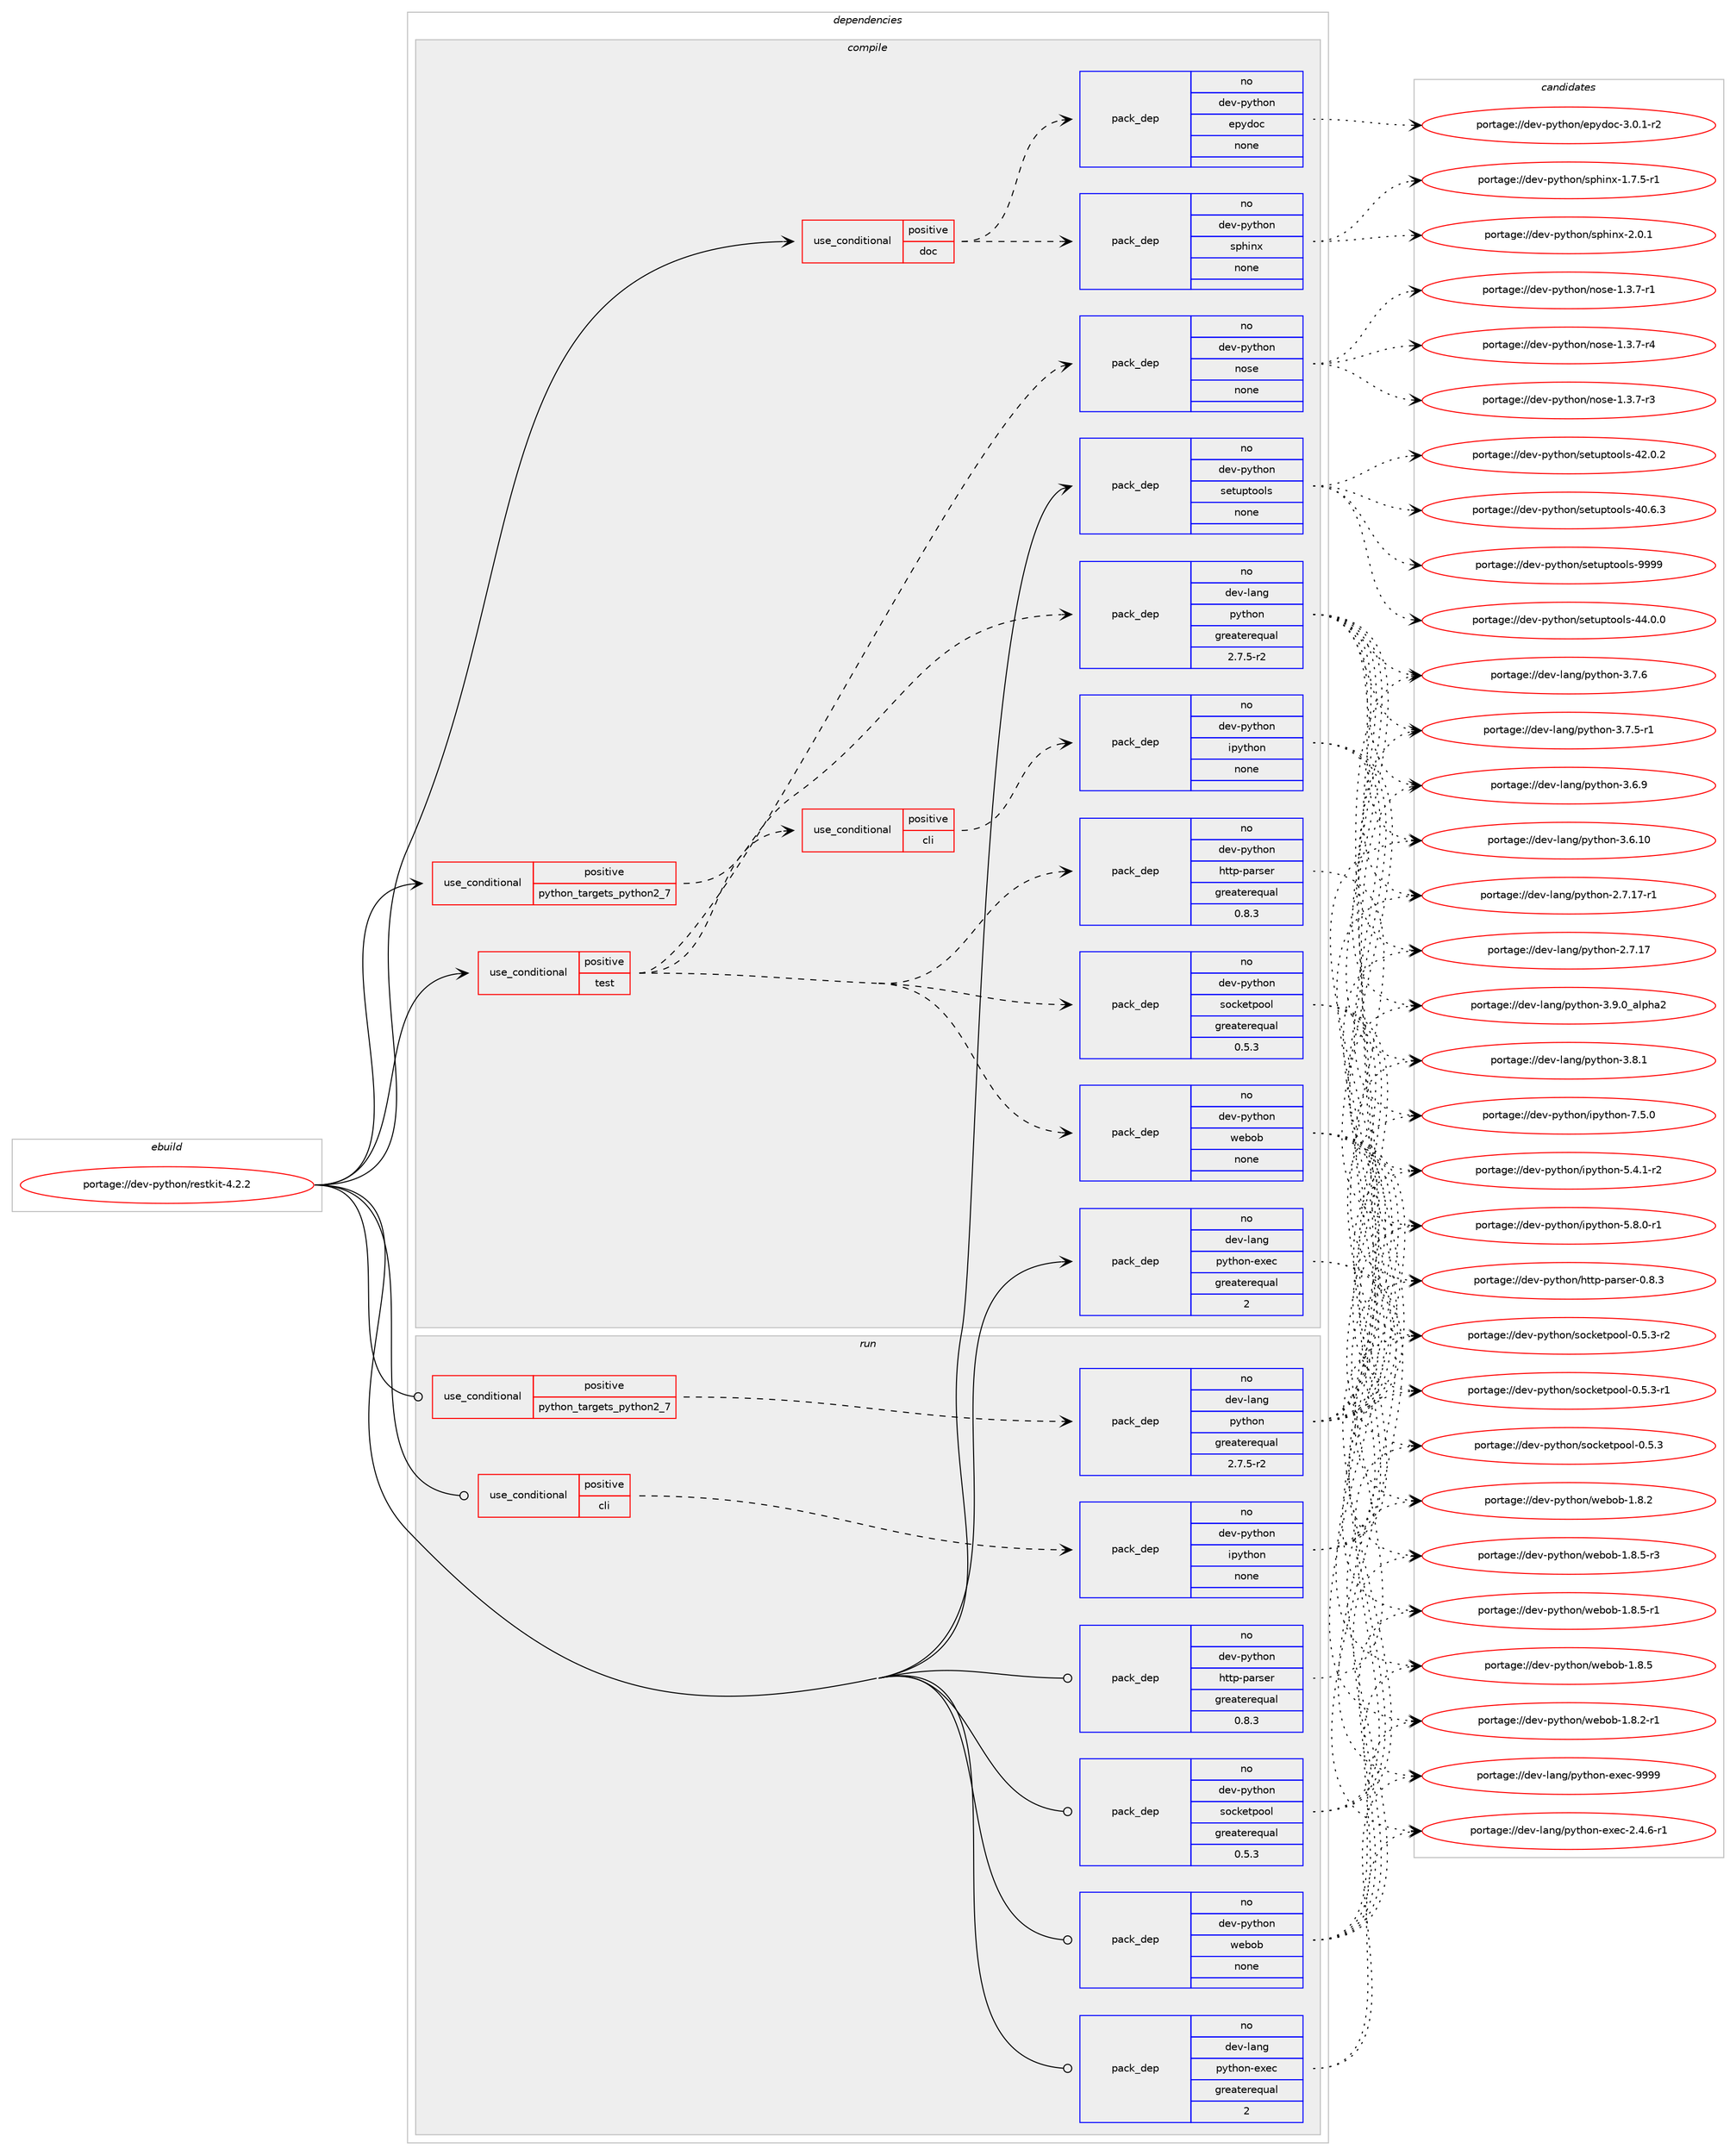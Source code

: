 digraph prolog {

# *************
# Graph options
# *************

newrank=true;
concentrate=true;
compound=true;
graph [rankdir=LR,fontname=Helvetica,fontsize=10,ranksep=1.5];#, ranksep=2.5, nodesep=0.2];
edge  [arrowhead=vee];
node  [fontname=Helvetica,fontsize=10];

# **********
# The ebuild
# **********

subgraph cluster_leftcol {
color=gray;
label=<<i>ebuild</i>>;
id [label="portage://dev-python/restkit-4.2.2", color=red, width=4, href="../dev-python/restkit-4.2.2.svg"];
}

# ****************
# The dependencies
# ****************

subgraph cluster_midcol {
color=gray;
label=<<i>dependencies</i>>;
subgraph cluster_compile {
fillcolor="#eeeeee";
style=filled;
label=<<i>compile</i>>;
subgraph cond106665 {
dependency427932 [label=<<TABLE BORDER="0" CELLBORDER="1" CELLSPACING="0" CELLPADDING="4"><TR><TD ROWSPAN="3" CELLPADDING="10">use_conditional</TD></TR><TR><TD>positive</TD></TR><TR><TD>doc</TD></TR></TABLE>>, shape=none, color=red];
subgraph pack316369 {
dependency427933 [label=<<TABLE BORDER="0" CELLBORDER="1" CELLSPACING="0" CELLPADDING="4" WIDTH="220"><TR><TD ROWSPAN="6" CELLPADDING="30">pack_dep</TD></TR><TR><TD WIDTH="110">no</TD></TR><TR><TD>dev-python</TD></TR><TR><TD>sphinx</TD></TR><TR><TD>none</TD></TR><TR><TD></TD></TR></TABLE>>, shape=none, color=blue];
}
dependency427932:e -> dependency427933:w [weight=20,style="dashed",arrowhead="vee"];
subgraph pack316370 {
dependency427934 [label=<<TABLE BORDER="0" CELLBORDER="1" CELLSPACING="0" CELLPADDING="4" WIDTH="220"><TR><TD ROWSPAN="6" CELLPADDING="30">pack_dep</TD></TR><TR><TD WIDTH="110">no</TD></TR><TR><TD>dev-python</TD></TR><TR><TD>epydoc</TD></TR><TR><TD>none</TD></TR><TR><TD></TD></TR></TABLE>>, shape=none, color=blue];
}
dependency427932:e -> dependency427934:w [weight=20,style="dashed",arrowhead="vee"];
}
id:e -> dependency427932:w [weight=20,style="solid",arrowhead="vee"];
subgraph cond106666 {
dependency427935 [label=<<TABLE BORDER="0" CELLBORDER="1" CELLSPACING="0" CELLPADDING="4"><TR><TD ROWSPAN="3" CELLPADDING="10">use_conditional</TD></TR><TR><TD>positive</TD></TR><TR><TD>python_targets_python2_7</TD></TR></TABLE>>, shape=none, color=red];
subgraph pack316371 {
dependency427936 [label=<<TABLE BORDER="0" CELLBORDER="1" CELLSPACING="0" CELLPADDING="4" WIDTH="220"><TR><TD ROWSPAN="6" CELLPADDING="30">pack_dep</TD></TR><TR><TD WIDTH="110">no</TD></TR><TR><TD>dev-lang</TD></TR><TR><TD>python</TD></TR><TR><TD>greaterequal</TD></TR><TR><TD>2.7.5-r2</TD></TR></TABLE>>, shape=none, color=blue];
}
dependency427935:e -> dependency427936:w [weight=20,style="dashed",arrowhead="vee"];
}
id:e -> dependency427935:w [weight=20,style="solid",arrowhead="vee"];
subgraph cond106667 {
dependency427937 [label=<<TABLE BORDER="0" CELLBORDER="1" CELLSPACING="0" CELLPADDING="4"><TR><TD ROWSPAN="3" CELLPADDING="10">use_conditional</TD></TR><TR><TD>positive</TD></TR><TR><TD>test</TD></TR></TABLE>>, shape=none, color=red];
subgraph cond106668 {
dependency427938 [label=<<TABLE BORDER="0" CELLBORDER="1" CELLSPACING="0" CELLPADDING="4"><TR><TD ROWSPAN="3" CELLPADDING="10">use_conditional</TD></TR><TR><TD>positive</TD></TR><TR><TD>cli</TD></TR></TABLE>>, shape=none, color=red];
subgraph pack316372 {
dependency427939 [label=<<TABLE BORDER="0" CELLBORDER="1" CELLSPACING="0" CELLPADDING="4" WIDTH="220"><TR><TD ROWSPAN="6" CELLPADDING="30">pack_dep</TD></TR><TR><TD WIDTH="110">no</TD></TR><TR><TD>dev-python</TD></TR><TR><TD>ipython</TD></TR><TR><TD>none</TD></TR><TR><TD></TD></TR></TABLE>>, shape=none, color=blue];
}
dependency427938:e -> dependency427939:w [weight=20,style="dashed",arrowhead="vee"];
}
dependency427937:e -> dependency427938:w [weight=20,style="dashed",arrowhead="vee"];
subgraph pack316373 {
dependency427940 [label=<<TABLE BORDER="0" CELLBORDER="1" CELLSPACING="0" CELLPADDING="4" WIDTH="220"><TR><TD ROWSPAN="6" CELLPADDING="30">pack_dep</TD></TR><TR><TD WIDTH="110">no</TD></TR><TR><TD>dev-python</TD></TR><TR><TD>webob</TD></TR><TR><TD>none</TD></TR><TR><TD></TD></TR></TABLE>>, shape=none, color=blue];
}
dependency427937:e -> dependency427940:w [weight=20,style="dashed",arrowhead="vee"];
subgraph pack316374 {
dependency427941 [label=<<TABLE BORDER="0" CELLBORDER="1" CELLSPACING="0" CELLPADDING="4" WIDTH="220"><TR><TD ROWSPAN="6" CELLPADDING="30">pack_dep</TD></TR><TR><TD WIDTH="110">no</TD></TR><TR><TD>dev-python</TD></TR><TR><TD>socketpool</TD></TR><TR><TD>greaterequal</TD></TR><TR><TD>0.5.3</TD></TR></TABLE>>, shape=none, color=blue];
}
dependency427937:e -> dependency427941:w [weight=20,style="dashed",arrowhead="vee"];
subgraph pack316375 {
dependency427942 [label=<<TABLE BORDER="0" CELLBORDER="1" CELLSPACING="0" CELLPADDING="4" WIDTH="220"><TR><TD ROWSPAN="6" CELLPADDING="30">pack_dep</TD></TR><TR><TD WIDTH="110">no</TD></TR><TR><TD>dev-python</TD></TR><TR><TD>http-parser</TD></TR><TR><TD>greaterequal</TD></TR><TR><TD>0.8.3</TD></TR></TABLE>>, shape=none, color=blue];
}
dependency427937:e -> dependency427942:w [weight=20,style="dashed",arrowhead="vee"];
subgraph pack316376 {
dependency427943 [label=<<TABLE BORDER="0" CELLBORDER="1" CELLSPACING="0" CELLPADDING="4" WIDTH="220"><TR><TD ROWSPAN="6" CELLPADDING="30">pack_dep</TD></TR><TR><TD WIDTH="110">no</TD></TR><TR><TD>dev-python</TD></TR><TR><TD>nose</TD></TR><TR><TD>none</TD></TR><TR><TD></TD></TR></TABLE>>, shape=none, color=blue];
}
dependency427937:e -> dependency427943:w [weight=20,style="dashed",arrowhead="vee"];
}
id:e -> dependency427937:w [weight=20,style="solid",arrowhead="vee"];
subgraph pack316377 {
dependency427944 [label=<<TABLE BORDER="0" CELLBORDER="1" CELLSPACING="0" CELLPADDING="4" WIDTH="220"><TR><TD ROWSPAN="6" CELLPADDING="30">pack_dep</TD></TR><TR><TD WIDTH="110">no</TD></TR><TR><TD>dev-lang</TD></TR><TR><TD>python-exec</TD></TR><TR><TD>greaterequal</TD></TR><TR><TD>2</TD></TR></TABLE>>, shape=none, color=blue];
}
id:e -> dependency427944:w [weight=20,style="solid",arrowhead="vee"];
subgraph pack316378 {
dependency427945 [label=<<TABLE BORDER="0" CELLBORDER="1" CELLSPACING="0" CELLPADDING="4" WIDTH="220"><TR><TD ROWSPAN="6" CELLPADDING="30">pack_dep</TD></TR><TR><TD WIDTH="110">no</TD></TR><TR><TD>dev-python</TD></TR><TR><TD>setuptools</TD></TR><TR><TD>none</TD></TR><TR><TD></TD></TR></TABLE>>, shape=none, color=blue];
}
id:e -> dependency427945:w [weight=20,style="solid",arrowhead="vee"];
}
subgraph cluster_compileandrun {
fillcolor="#eeeeee";
style=filled;
label=<<i>compile and run</i>>;
}
subgraph cluster_run {
fillcolor="#eeeeee";
style=filled;
label=<<i>run</i>>;
subgraph cond106669 {
dependency427946 [label=<<TABLE BORDER="0" CELLBORDER="1" CELLSPACING="0" CELLPADDING="4"><TR><TD ROWSPAN="3" CELLPADDING="10">use_conditional</TD></TR><TR><TD>positive</TD></TR><TR><TD>cli</TD></TR></TABLE>>, shape=none, color=red];
subgraph pack316379 {
dependency427947 [label=<<TABLE BORDER="0" CELLBORDER="1" CELLSPACING="0" CELLPADDING="4" WIDTH="220"><TR><TD ROWSPAN="6" CELLPADDING="30">pack_dep</TD></TR><TR><TD WIDTH="110">no</TD></TR><TR><TD>dev-python</TD></TR><TR><TD>ipython</TD></TR><TR><TD>none</TD></TR><TR><TD></TD></TR></TABLE>>, shape=none, color=blue];
}
dependency427946:e -> dependency427947:w [weight=20,style="dashed",arrowhead="vee"];
}
id:e -> dependency427946:w [weight=20,style="solid",arrowhead="odot"];
subgraph cond106670 {
dependency427948 [label=<<TABLE BORDER="0" CELLBORDER="1" CELLSPACING="0" CELLPADDING="4"><TR><TD ROWSPAN="3" CELLPADDING="10">use_conditional</TD></TR><TR><TD>positive</TD></TR><TR><TD>python_targets_python2_7</TD></TR></TABLE>>, shape=none, color=red];
subgraph pack316380 {
dependency427949 [label=<<TABLE BORDER="0" CELLBORDER="1" CELLSPACING="0" CELLPADDING="4" WIDTH="220"><TR><TD ROWSPAN="6" CELLPADDING="30">pack_dep</TD></TR><TR><TD WIDTH="110">no</TD></TR><TR><TD>dev-lang</TD></TR><TR><TD>python</TD></TR><TR><TD>greaterequal</TD></TR><TR><TD>2.7.5-r2</TD></TR></TABLE>>, shape=none, color=blue];
}
dependency427948:e -> dependency427949:w [weight=20,style="dashed",arrowhead="vee"];
}
id:e -> dependency427948:w [weight=20,style="solid",arrowhead="odot"];
subgraph pack316381 {
dependency427950 [label=<<TABLE BORDER="0" CELLBORDER="1" CELLSPACING="0" CELLPADDING="4" WIDTH="220"><TR><TD ROWSPAN="6" CELLPADDING="30">pack_dep</TD></TR><TR><TD WIDTH="110">no</TD></TR><TR><TD>dev-lang</TD></TR><TR><TD>python-exec</TD></TR><TR><TD>greaterequal</TD></TR><TR><TD>2</TD></TR></TABLE>>, shape=none, color=blue];
}
id:e -> dependency427950:w [weight=20,style="solid",arrowhead="odot"];
subgraph pack316382 {
dependency427951 [label=<<TABLE BORDER="0" CELLBORDER="1" CELLSPACING="0" CELLPADDING="4" WIDTH="220"><TR><TD ROWSPAN="6" CELLPADDING="30">pack_dep</TD></TR><TR><TD WIDTH="110">no</TD></TR><TR><TD>dev-python</TD></TR><TR><TD>http-parser</TD></TR><TR><TD>greaterequal</TD></TR><TR><TD>0.8.3</TD></TR></TABLE>>, shape=none, color=blue];
}
id:e -> dependency427951:w [weight=20,style="solid",arrowhead="odot"];
subgraph pack316383 {
dependency427952 [label=<<TABLE BORDER="0" CELLBORDER="1" CELLSPACING="0" CELLPADDING="4" WIDTH="220"><TR><TD ROWSPAN="6" CELLPADDING="30">pack_dep</TD></TR><TR><TD WIDTH="110">no</TD></TR><TR><TD>dev-python</TD></TR><TR><TD>socketpool</TD></TR><TR><TD>greaterequal</TD></TR><TR><TD>0.5.3</TD></TR></TABLE>>, shape=none, color=blue];
}
id:e -> dependency427952:w [weight=20,style="solid",arrowhead="odot"];
subgraph pack316384 {
dependency427953 [label=<<TABLE BORDER="0" CELLBORDER="1" CELLSPACING="0" CELLPADDING="4" WIDTH="220"><TR><TD ROWSPAN="6" CELLPADDING="30">pack_dep</TD></TR><TR><TD WIDTH="110">no</TD></TR><TR><TD>dev-python</TD></TR><TR><TD>webob</TD></TR><TR><TD>none</TD></TR><TR><TD></TD></TR></TABLE>>, shape=none, color=blue];
}
id:e -> dependency427953:w [weight=20,style="solid",arrowhead="odot"];
}
}

# **************
# The candidates
# **************

subgraph cluster_choices {
rank=same;
color=gray;
label=<<i>candidates</i>>;

subgraph choice316369 {
color=black;
nodesep=1;
choice1001011184511212111610411111047115112104105110120455046484649 [label="portage://dev-python/sphinx-2.0.1", color=red, width=4,href="../dev-python/sphinx-2.0.1.svg"];
choice10010111845112121116104111110471151121041051101204549465546534511449 [label="portage://dev-python/sphinx-1.7.5-r1", color=red, width=4,href="../dev-python/sphinx-1.7.5-r1.svg"];
dependency427933:e -> choice1001011184511212111610411111047115112104105110120455046484649:w [style=dotted,weight="100"];
dependency427933:e -> choice10010111845112121116104111110471151121041051101204549465546534511449:w [style=dotted,weight="100"];
}
subgraph choice316370 {
color=black;
nodesep=1;
choice1001011184511212111610411111047101112121100111994551464846494511450 [label="portage://dev-python/epydoc-3.0.1-r2", color=red, width=4,href="../dev-python/epydoc-3.0.1-r2.svg"];
dependency427934:e -> choice1001011184511212111610411111047101112121100111994551464846494511450:w [style=dotted,weight="100"];
}
subgraph choice316371 {
color=black;
nodesep=1;
choice10010111845108971101034711212111610411111045514657464895971081121049750 [label="portage://dev-lang/python-3.9.0_alpha2", color=red, width=4,href="../dev-lang/python-3.9.0_alpha2.svg"];
choice100101118451089711010347112121116104111110455146564649 [label="portage://dev-lang/python-3.8.1", color=red, width=4,href="../dev-lang/python-3.8.1.svg"];
choice100101118451089711010347112121116104111110455146554654 [label="portage://dev-lang/python-3.7.6", color=red, width=4,href="../dev-lang/python-3.7.6.svg"];
choice1001011184510897110103471121211161041111104551465546534511449 [label="portage://dev-lang/python-3.7.5-r1", color=red, width=4,href="../dev-lang/python-3.7.5-r1.svg"];
choice100101118451089711010347112121116104111110455146544657 [label="portage://dev-lang/python-3.6.9", color=red, width=4,href="../dev-lang/python-3.6.9.svg"];
choice10010111845108971101034711212111610411111045514654464948 [label="portage://dev-lang/python-3.6.10", color=red, width=4,href="../dev-lang/python-3.6.10.svg"];
choice100101118451089711010347112121116104111110455046554649554511449 [label="portage://dev-lang/python-2.7.17-r1", color=red, width=4,href="../dev-lang/python-2.7.17-r1.svg"];
choice10010111845108971101034711212111610411111045504655464955 [label="portage://dev-lang/python-2.7.17", color=red, width=4,href="../dev-lang/python-2.7.17.svg"];
dependency427936:e -> choice10010111845108971101034711212111610411111045514657464895971081121049750:w [style=dotted,weight="100"];
dependency427936:e -> choice100101118451089711010347112121116104111110455146564649:w [style=dotted,weight="100"];
dependency427936:e -> choice100101118451089711010347112121116104111110455146554654:w [style=dotted,weight="100"];
dependency427936:e -> choice1001011184510897110103471121211161041111104551465546534511449:w [style=dotted,weight="100"];
dependency427936:e -> choice100101118451089711010347112121116104111110455146544657:w [style=dotted,weight="100"];
dependency427936:e -> choice10010111845108971101034711212111610411111045514654464948:w [style=dotted,weight="100"];
dependency427936:e -> choice100101118451089711010347112121116104111110455046554649554511449:w [style=dotted,weight="100"];
dependency427936:e -> choice10010111845108971101034711212111610411111045504655464955:w [style=dotted,weight="100"];
}
subgraph choice316372 {
color=black;
nodesep=1;
choice1001011184511212111610411111047105112121116104111110455546534648 [label="portage://dev-python/ipython-7.5.0", color=red, width=4,href="../dev-python/ipython-7.5.0.svg"];
choice10010111845112121116104111110471051121211161041111104553465646484511449 [label="portage://dev-python/ipython-5.8.0-r1", color=red, width=4,href="../dev-python/ipython-5.8.0-r1.svg"];
choice10010111845112121116104111110471051121211161041111104553465246494511450 [label="portage://dev-python/ipython-5.4.1-r2", color=red, width=4,href="../dev-python/ipython-5.4.1-r2.svg"];
dependency427939:e -> choice1001011184511212111610411111047105112121116104111110455546534648:w [style=dotted,weight="100"];
dependency427939:e -> choice10010111845112121116104111110471051121211161041111104553465646484511449:w [style=dotted,weight="100"];
dependency427939:e -> choice10010111845112121116104111110471051121211161041111104553465246494511450:w [style=dotted,weight="100"];
}
subgraph choice316373 {
color=black;
nodesep=1;
choice100101118451121211161041111104711910198111984549465646534511451 [label="portage://dev-python/webob-1.8.5-r3", color=red, width=4,href="../dev-python/webob-1.8.5-r3.svg"];
choice100101118451121211161041111104711910198111984549465646534511449 [label="portage://dev-python/webob-1.8.5-r1", color=red, width=4,href="../dev-python/webob-1.8.5-r1.svg"];
choice10010111845112121116104111110471191019811198454946564653 [label="portage://dev-python/webob-1.8.5", color=red, width=4,href="../dev-python/webob-1.8.5.svg"];
choice100101118451121211161041111104711910198111984549465646504511449 [label="portage://dev-python/webob-1.8.2-r1", color=red, width=4,href="../dev-python/webob-1.8.2-r1.svg"];
choice10010111845112121116104111110471191019811198454946564650 [label="portage://dev-python/webob-1.8.2", color=red, width=4,href="../dev-python/webob-1.8.2.svg"];
dependency427940:e -> choice100101118451121211161041111104711910198111984549465646534511451:w [style=dotted,weight="100"];
dependency427940:e -> choice100101118451121211161041111104711910198111984549465646534511449:w [style=dotted,weight="100"];
dependency427940:e -> choice10010111845112121116104111110471191019811198454946564653:w [style=dotted,weight="100"];
dependency427940:e -> choice100101118451121211161041111104711910198111984549465646504511449:w [style=dotted,weight="100"];
dependency427940:e -> choice10010111845112121116104111110471191019811198454946564650:w [style=dotted,weight="100"];
}
subgraph choice316374 {
color=black;
nodesep=1;
choice1001011184511212111610411111047115111991071011161121111111084548465346514511450 [label="portage://dev-python/socketpool-0.5.3-r2", color=red, width=4,href="../dev-python/socketpool-0.5.3-r2.svg"];
choice1001011184511212111610411111047115111991071011161121111111084548465346514511449 [label="portage://dev-python/socketpool-0.5.3-r1", color=red, width=4,href="../dev-python/socketpool-0.5.3-r1.svg"];
choice100101118451121211161041111104711511199107101116112111111108454846534651 [label="portage://dev-python/socketpool-0.5.3", color=red, width=4,href="../dev-python/socketpool-0.5.3.svg"];
dependency427941:e -> choice1001011184511212111610411111047115111991071011161121111111084548465346514511450:w [style=dotted,weight="100"];
dependency427941:e -> choice1001011184511212111610411111047115111991071011161121111111084548465346514511449:w [style=dotted,weight="100"];
dependency427941:e -> choice100101118451121211161041111104711511199107101116112111111108454846534651:w [style=dotted,weight="100"];
}
subgraph choice316375 {
color=black;
nodesep=1;
choice10010111845112121116104111110471041161161124511297114115101114454846564651 [label="portage://dev-python/http-parser-0.8.3", color=red, width=4,href="../dev-python/http-parser-0.8.3.svg"];
dependency427942:e -> choice10010111845112121116104111110471041161161124511297114115101114454846564651:w [style=dotted,weight="100"];
}
subgraph choice316376 {
color=black;
nodesep=1;
choice10010111845112121116104111110471101111151014549465146554511452 [label="portage://dev-python/nose-1.3.7-r4", color=red, width=4,href="../dev-python/nose-1.3.7-r4.svg"];
choice10010111845112121116104111110471101111151014549465146554511451 [label="portage://dev-python/nose-1.3.7-r3", color=red, width=4,href="../dev-python/nose-1.3.7-r3.svg"];
choice10010111845112121116104111110471101111151014549465146554511449 [label="portage://dev-python/nose-1.3.7-r1", color=red, width=4,href="../dev-python/nose-1.3.7-r1.svg"];
dependency427943:e -> choice10010111845112121116104111110471101111151014549465146554511452:w [style=dotted,weight="100"];
dependency427943:e -> choice10010111845112121116104111110471101111151014549465146554511451:w [style=dotted,weight="100"];
dependency427943:e -> choice10010111845112121116104111110471101111151014549465146554511449:w [style=dotted,weight="100"];
}
subgraph choice316377 {
color=black;
nodesep=1;
choice10010111845108971101034711212111610411111045101120101994557575757 [label="portage://dev-lang/python-exec-9999", color=red, width=4,href="../dev-lang/python-exec-9999.svg"];
choice10010111845108971101034711212111610411111045101120101994550465246544511449 [label="portage://dev-lang/python-exec-2.4.6-r1", color=red, width=4,href="../dev-lang/python-exec-2.4.6-r1.svg"];
dependency427944:e -> choice10010111845108971101034711212111610411111045101120101994557575757:w [style=dotted,weight="100"];
dependency427944:e -> choice10010111845108971101034711212111610411111045101120101994550465246544511449:w [style=dotted,weight="100"];
}
subgraph choice316378 {
color=black;
nodesep=1;
choice10010111845112121116104111110471151011161171121161111111081154557575757 [label="portage://dev-python/setuptools-9999", color=red, width=4,href="../dev-python/setuptools-9999.svg"];
choice100101118451121211161041111104711510111611711211611111110811545525246484648 [label="portage://dev-python/setuptools-44.0.0", color=red, width=4,href="../dev-python/setuptools-44.0.0.svg"];
choice100101118451121211161041111104711510111611711211611111110811545525046484650 [label="portage://dev-python/setuptools-42.0.2", color=red, width=4,href="../dev-python/setuptools-42.0.2.svg"];
choice100101118451121211161041111104711510111611711211611111110811545524846544651 [label="portage://dev-python/setuptools-40.6.3", color=red, width=4,href="../dev-python/setuptools-40.6.3.svg"];
dependency427945:e -> choice10010111845112121116104111110471151011161171121161111111081154557575757:w [style=dotted,weight="100"];
dependency427945:e -> choice100101118451121211161041111104711510111611711211611111110811545525246484648:w [style=dotted,weight="100"];
dependency427945:e -> choice100101118451121211161041111104711510111611711211611111110811545525046484650:w [style=dotted,weight="100"];
dependency427945:e -> choice100101118451121211161041111104711510111611711211611111110811545524846544651:w [style=dotted,weight="100"];
}
subgraph choice316379 {
color=black;
nodesep=1;
choice1001011184511212111610411111047105112121116104111110455546534648 [label="portage://dev-python/ipython-7.5.0", color=red, width=4,href="../dev-python/ipython-7.5.0.svg"];
choice10010111845112121116104111110471051121211161041111104553465646484511449 [label="portage://dev-python/ipython-5.8.0-r1", color=red, width=4,href="../dev-python/ipython-5.8.0-r1.svg"];
choice10010111845112121116104111110471051121211161041111104553465246494511450 [label="portage://dev-python/ipython-5.4.1-r2", color=red, width=4,href="../dev-python/ipython-5.4.1-r2.svg"];
dependency427947:e -> choice1001011184511212111610411111047105112121116104111110455546534648:w [style=dotted,weight="100"];
dependency427947:e -> choice10010111845112121116104111110471051121211161041111104553465646484511449:w [style=dotted,weight="100"];
dependency427947:e -> choice10010111845112121116104111110471051121211161041111104553465246494511450:w [style=dotted,weight="100"];
}
subgraph choice316380 {
color=black;
nodesep=1;
choice10010111845108971101034711212111610411111045514657464895971081121049750 [label="portage://dev-lang/python-3.9.0_alpha2", color=red, width=4,href="../dev-lang/python-3.9.0_alpha2.svg"];
choice100101118451089711010347112121116104111110455146564649 [label="portage://dev-lang/python-3.8.1", color=red, width=4,href="../dev-lang/python-3.8.1.svg"];
choice100101118451089711010347112121116104111110455146554654 [label="portage://dev-lang/python-3.7.6", color=red, width=4,href="../dev-lang/python-3.7.6.svg"];
choice1001011184510897110103471121211161041111104551465546534511449 [label="portage://dev-lang/python-3.7.5-r1", color=red, width=4,href="../dev-lang/python-3.7.5-r1.svg"];
choice100101118451089711010347112121116104111110455146544657 [label="portage://dev-lang/python-3.6.9", color=red, width=4,href="../dev-lang/python-3.6.9.svg"];
choice10010111845108971101034711212111610411111045514654464948 [label="portage://dev-lang/python-3.6.10", color=red, width=4,href="../dev-lang/python-3.6.10.svg"];
choice100101118451089711010347112121116104111110455046554649554511449 [label="portage://dev-lang/python-2.7.17-r1", color=red, width=4,href="../dev-lang/python-2.7.17-r1.svg"];
choice10010111845108971101034711212111610411111045504655464955 [label="portage://dev-lang/python-2.7.17", color=red, width=4,href="../dev-lang/python-2.7.17.svg"];
dependency427949:e -> choice10010111845108971101034711212111610411111045514657464895971081121049750:w [style=dotted,weight="100"];
dependency427949:e -> choice100101118451089711010347112121116104111110455146564649:w [style=dotted,weight="100"];
dependency427949:e -> choice100101118451089711010347112121116104111110455146554654:w [style=dotted,weight="100"];
dependency427949:e -> choice1001011184510897110103471121211161041111104551465546534511449:w [style=dotted,weight="100"];
dependency427949:e -> choice100101118451089711010347112121116104111110455146544657:w [style=dotted,weight="100"];
dependency427949:e -> choice10010111845108971101034711212111610411111045514654464948:w [style=dotted,weight="100"];
dependency427949:e -> choice100101118451089711010347112121116104111110455046554649554511449:w [style=dotted,weight="100"];
dependency427949:e -> choice10010111845108971101034711212111610411111045504655464955:w [style=dotted,weight="100"];
}
subgraph choice316381 {
color=black;
nodesep=1;
choice10010111845108971101034711212111610411111045101120101994557575757 [label="portage://dev-lang/python-exec-9999", color=red, width=4,href="../dev-lang/python-exec-9999.svg"];
choice10010111845108971101034711212111610411111045101120101994550465246544511449 [label="portage://dev-lang/python-exec-2.4.6-r1", color=red, width=4,href="../dev-lang/python-exec-2.4.6-r1.svg"];
dependency427950:e -> choice10010111845108971101034711212111610411111045101120101994557575757:w [style=dotted,weight="100"];
dependency427950:e -> choice10010111845108971101034711212111610411111045101120101994550465246544511449:w [style=dotted,weight="100"];
}
subgraph choice316382 {
color=black;
nodesep=1;
choice10010111845112121116104111110471041161161124511297114115101114454846564651 [label="portage://dev-python/http-parser-0.8.3", color=red, width=4,href="../dev-python/http-parser-0.8.3.svg"];
dependency427951:e -> choice10010111845112121116104111110471041161161124511297114115101114454846564651:w [style=dotted,weight="100"];
}
subgraph choice316383 {
color=black;
nodesep=1;
choice1001011184511212111610411111047115111991071011161121111111084548465346514511450 [label="portage://dev-python/socketpool-0.5.3-r2", color=red, width=4,href="../dev-python/socketpool-0.5.3-r2.svg"];
choice1001011184511212111610411111047115111991071011161121111111084548465346514511449 [label="portage://dev-python/socketpool-0.5.3-r1", color=red, width=4,href="../dev-python/socketpool-0.5.3-r1.svg"];
choice100101118451121211161041111104711511199107101116112111111108454846534651 [label="portage://dev-python/socketpool-0.5.3", color=red, width=4,href="../dev-python/socketpool-0.5.3.svg"];
dependency427952:e -> choice1001011184511212111610411111047115111991071011161121111111084548465346514511450:w [style=dotted,weight="100"];
dependency427952:e -> choice1001011184511212111610411111047115111991071011161121111111084548465346514511449:w [style=dotted,weight="100"];
dependency427952:e -> choice100101118451121211161041111104711511199107101116112111111108454846534651:w [style=dotted,weight="100"];
}
subgraph choice316384 {
color=black;
nodesep=1;
choice100101118451121211161041111104711910198111984549465646534511451 [label="portage://dev-python/webob-1.8.5-r3", color=red, width=4,href="../dev-python/webob-1.8.5-r3.svg"];
choice100101118451121211161041111104711910198111984549465646534511449 [label="portage://dev-python/webob-1.8.5-r1", color=red, width=4,href="../dev-python/webob-1.8.5-r1.svg"];
choice10010111845112121116104111110471191019811198454946564653 [label="portage://dev-python/webob-1.8.5", color=red, width=4,href="../dev-python/webob-1.8.5.svg"];
choice100101118451121211161041111104711910198111984549465646504511449 [label="portage://dev-python/webob-1.8.2-r1", color=red, width=4,href="../dev-python/webob-1.8.2-r1.svg"];
choice10010111845112121116104111110471191019811198454946564650 [label="portage://dev-python/webob-1.8.2", color=red, width=4,href="../dev-python/webob-1.8.2.svg"];
dependency427953:e -> choice100101118451121211161041111104711910198111984549465646534511451:w [style=dotted,weight="100"];
dependency427953:e -> choice100101118451121211161041111104711910198111984549465646534511449:w [style=dotted,weight="100"];
dependency427953:e -> choice10010111845112121116104111110471191019811198454946564653:w [style=dotted,weight="100"];
dependency427953:e -> choice100101118451121211161041111104711910198111984549465646504511449:w [style=dotted,weight="100"];
dependency427953:e -> choice10010111845112121116104111110471191019811198454946564650:w [style=dotted,weight="100"];
}
}

}
